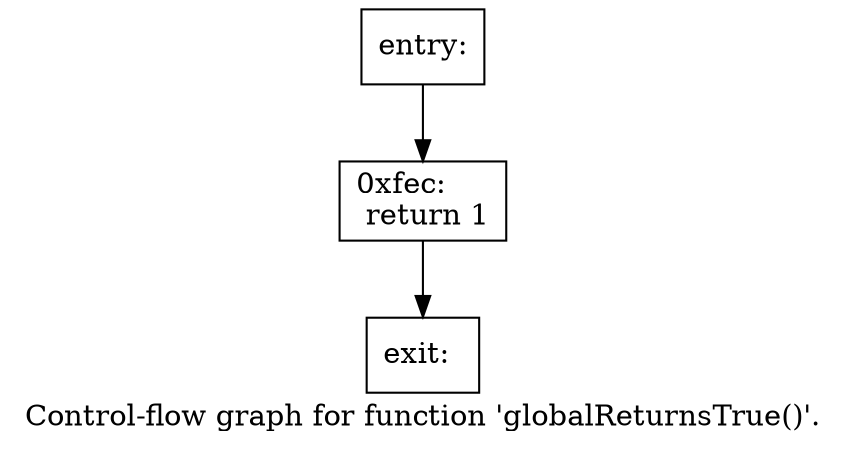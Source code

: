 digraph "Control-flow graph for function 'globalReturnsTrue()'." {
  label="Control-flow graph for function 'globalReturnsTrue()'.";
  node [shape=record];

  Node0774D908 [label="{entry:\l}"];
  Node0774D908 -> Node0774DA28;
  Node0774DA28 [label="{0xfec:\l  return 1\l}"];
  Node0774DA28 -> Node0774DEF0;
  Node0774DEF0 [label="{exit:\l}"];

}
